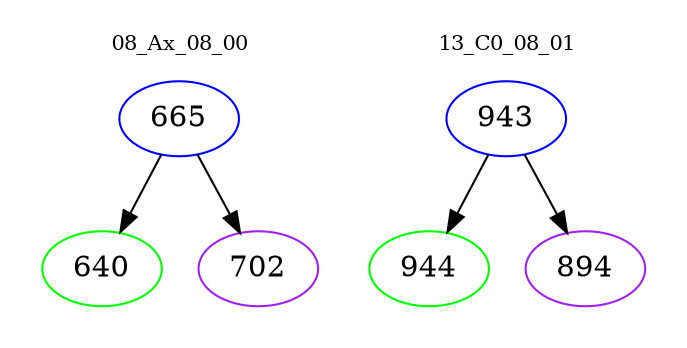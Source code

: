 digraph{
subgraph cluster_0 {
color = white
label = "08_Ax_08_00";
fontsize=10;
T0_665 [label="665", color="blue"]
T0_665 -> T0_640 [color="black"]
T0_640 [label="640", color="green"]
T0_665 -> T0_702 [color="black"]
T0_702 [label="702", color="purple"]
}
subgraph cluster_1 {
color = white
label = "13_C0_08_01";
fontsize=10;
T1_943 [label="943", color="blue"]
T1_943 -> T1_944 [color="black"]
T1_944 [label="944", color="green"]
T1_943 -> T1_894 [color="black"]
T1_894 [label="894", color="purple"]
}
}
